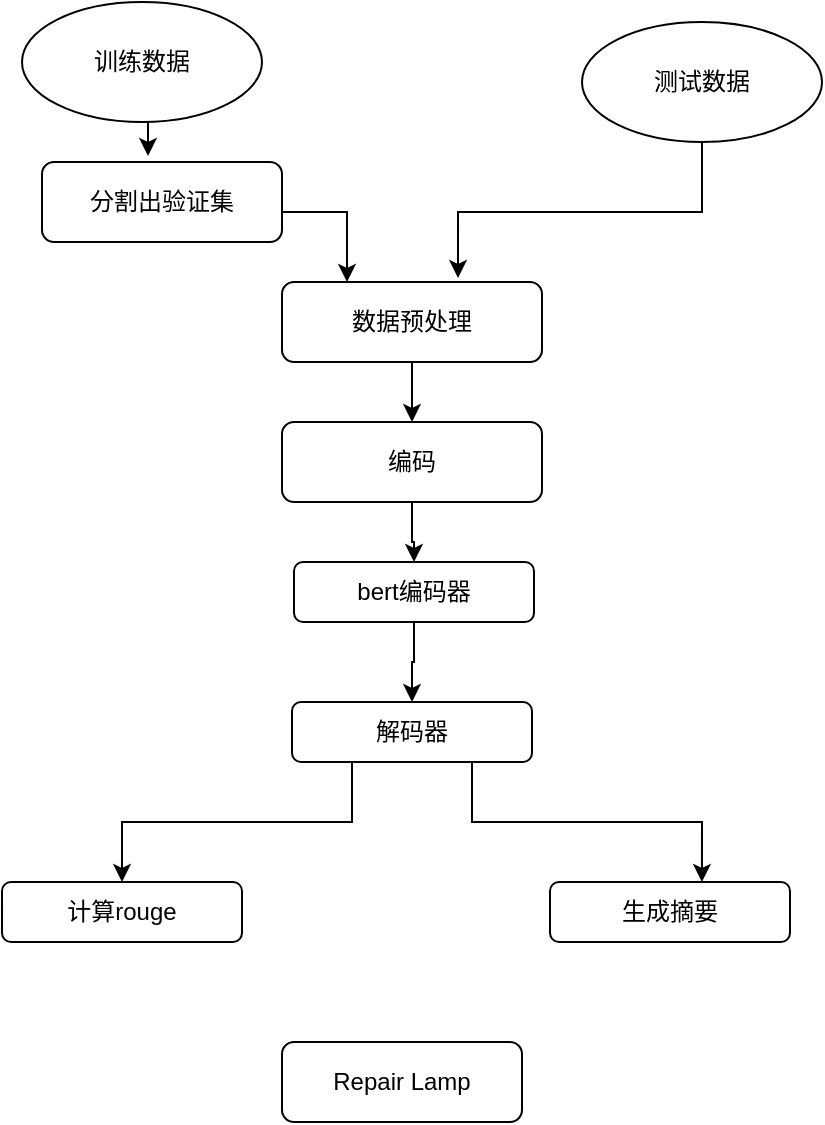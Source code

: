 <mxfile version="14.4.4" type="github">
  <diagram id="C5RBs43oDa-KdzZeNtuy" name="Page-1">
    <mxGraphModel dx="782" dy="469" grid="1" gridSize="10" guides="1" tooltips="1" connect="1" arrows="1" fold="1" page="1" pageScale="1" pageWidth="827" pageHeight="1169" math="0" shadow="0">
      <root>
        <mxCell id="WIyWlLk6GJQsqaUBKTNV-0" />
        <mxCell id="WIyWlLk6GJQsqaUBKTNV-1" parent="WIyWlLk6GJQsqaUBKTNV-0" />
        <mxCell id="WIyWlLk6GJQsqaUBKTNV-11" value="Repair Lamp" style="rounded=1;whiteSpace=wrap;html=1;fontSize=12;glass=0;strokeWidth=1;shadow=0;" parent="WIyWlLk6GJQsqaUBKTNV-1" vertex="1">
          <mxGeometry x="160" y="530" width="120" height="40" as="geometry" />
        </mxCell>
        <mxCell id="DDvuV-vKYEO2AlbZwFwp-10" value="" style="edgeStyle=orthogonalEdgeStyle;rounded=0;orthogonalLoop=1;jettySize=auto;html=1;" edge="1" parent="WIyWlLk6GJQsqaUBKTNV-1" source="DDvuV-vKYEO2AlbZwFwp-2" target="DDvuV-vKYEO2AlbZwFwp-8">
          <mxGeometry relative="1" as="geometry">
            <Array as="points">
              <mxPoint x="225" y="210" />
              <mxPoint x="225" y="210" />
            </Array>
          </mxGeometry>
        </mxCell>
        <mxCell id="DDvuV-vKYEO2AlbZwFwp-2" value="数据预处理" style="rounded=1;whiteSpace=wrap;html=1;" vertex="1" parent="WIyWlLk6GJQsqaUBKTNV-1">
          <mxGeometry x="160" y="150" width="130" height="40" as="geometry" />
        </mxCell>
        <mxCell id="DDvuV-vKYEO2AlbZwFwp-6" style="edgeStyle=orthogonalEdgeStyle;rounded=0;orthogonalLoop=1;jettySize=auto;html=1;entryX=0.25;entryY=0;entryDx=0;entryDy=0;exitX=0.5;exitY=1;exitDx=0;exitDy=0;" edge="1" parent="WIyWlLk6GJQsqaUBKTNV-1" source="DDvuV-vKYEO2AlbZwFwp-17" target="DDvuV-vKYEO2AlbZwFwp-2">
          <mxGeometry relative="1" as="geometry">
            <mxPoint x="160" y="70" as="sourcePoint" />
            <Array as="points">
              <mxPoint x="90" y="115" />
              <mxPoint x="193" y="115" />
            </Array>
          </mxGeometry>
        </mxCell>
        <mxCell id="DDvuV-vKYEO2AlbZwFwp-20" style="edgeStyle=orthogonalEdgeStyle;rounded=0;orthogonalLoop=1;jettySize=auto;html=1;exitX=0.5;exitY=1;exitDx=0;exitDy=0;" edge="1" parent="WIyWlLk6GJQsqaUBKTNV-1" source="DDvuV-vKYEO2AlbZwFwp-4">
          <mxGeometry relative="1" as="geometry">
            <mxPoint x="93" y="87" as="targetPoint" />
          </mxGeometry>
        </mxCell>
        <mxCell id="DDvuV-vKYEO2AlbZwFwp-4" value="&lt;font style=&quot;vertical-align: inherit&quot;&gt;&lt;font style=&quot;vertical-align: inherit&quot;&gt;训练数据&lt;/font&gt;&lt;/font&gt;" style="ellipse;whiteSpace=wrap;html=1;" vertex="1" parent="WIyWlLk6GJQsqaUBKTNV-1">
          <mxGeometry x="30" y="10" width="120" height="60" as="geometry" />
        </mxCell>
        <mxCell id="DDvuV-vKYEO2AlbZwFwp-7" style="edgeStyle=orthogonalEdgeStyle;rounded=0;orthogonalLoop=1;jettySize=auto;html=1;exitX=0.5;exitY=1;exitDx=0;exitDy=0;entryX=0.677;entryY=-0.05;entryDx=0;entryDy=0;entryPerimeter=0;" edge="1" parent="WIyWlLk6GJQsqaUBKTNV-1" source="DDvuV-vKYEO2AlbZwFwp-5" target="DDvuV-vKYEO2AlbZwFwp-2">
          <mxGeometry relative="1" as="geometry" />
        </mxCell>
        <mxCell id="DDvuV-vKYEO2AlbZwFwp-5" value="&lt;font style=&quot;vertical-align: inherit&quot;&gt;&lt;font style=&quot;vertical-align: inherit&quot;&gt;测试数据&lt;/font&gt;&lt;/font&gt;" style="ellipse;whiteSpace=wrap;html=1;" vertex="1" parent="WIyWlLk6GJQsqaUBKTNV-1">
          <mxGeometry x="310" y="20" width="120" height="60" as="geometry" />
        </mxCell>
        <mxCell id="DDvuV-vKYEO2AlbZwFwp-13" style="edgeStyle=orthogonalEdgeStyle;rounded=0;orthogonalLoop=1;jettySize=auto;html=1;exitX=0.5;exitY=1;exitDx=0;exitDy=0;" edge="1" parent="WIyWlLk6GJQsqaUBKTNV-1" source="DDvuV-vKYEO2AlbZwFwp-8" target="DDvuV-vKYEO2AlbZwFwp-11">
          <mxGeometry relative="1" as="geometry" />
        </mxCell>
        <mxCell id="DDvuV-vKYEO2AlbZwFwp-8" value="编码" style="rounded=1;whiteSpace=wrap;html=1;" vertex="1" parent="WIyWlLk6GJQsqaUBKTNV-1">
          <mxGeometry x="160" y="220" width="130" height="40" as="geometry" />
        </mxCell>
        <mxCell id="DDvuV-vKYEO2AlbZwFwp-15" style="edgeStyle=orthogonalEdgeStyle;rounded=0;orthogonalLoop=1;jettySize=auto;html=1;exitX=0.5;exitY=1;exitDx=0;exitDy=0;" edge="1" parent="WIyWlLk6GJQsqaUBKTNV-1" source="DDvuV-vKYEO2AlbZwFwp-11" target="DDvuV-vKYEO2AlbZwFwp-14">
          <mxGeometry relative="1" as="geometry" />
        </mxCell>
        <mxCell id="DDvuV-vKYEO2AlbZwFwp-11" value="bert编码器" style="rounded=1;whiteSpace=wrap;html=1;" vertex="1" parent="WIyWlLk6GJQsqaUBKTNV-1">
          <mxGeometry x="166" y="290" width="120" height="30" as="geometry" />
        </mxCell>
        <mxCell id="DDvuV-vKYEO2AlbZwFwp-23" style="edgeStyle=orthogonalEdgeStyle;rounded=0;orthogonalLoop=1;jettySize=auto;html=1;exitX=0.25;exitY=1;exitDx=0;exitDy=0;entryX=0.5;entryY=0;entryDx=0;entryDy=0;" edge="1" parent="WIyWlLk6GJQsqaUBKTNV-1" source="DDvuV-vKYEO2AlbZwFwp-14" target="DDvuV-vKYEO2AlbZwFwp-16">
          <mxGeometry relative="1" as="geometry" />
        </mxCell>
        <mxCell id="DDvuV-vKYEO2AlbZwFwp-24" style="edgeStyle=orthogonalEdgeStyle;rounded=0;orthogonalLoop=1;jettySize=auto;html=1;exitX=0.75;exitY=1;exitDx=0;exitDy=0;entryX=0.633;entryY=0;entryDx=0;entryDy=0;entryPerimeter=0;" edge="1" parent="WIyWlLk6GJQsqaUBKTNV-1" source="DDvuV-vKYEO2AlbZwFwp-14" target="DDvuV-vKYEO2AlbZwFwp-22">
          <mxGeometry relative="1" as="geometry" />
        </mxCell>
        <mxCell id="DDvuV-vKYEO2AlbZwFwp-14" value="解码器" style="rounded=1;whiteSpace=wrap;html=1;" vertex="1" parent="WIyWlLk6GJQsqaUBKTNV-1">
          <mxGeometry x="165" y="360" width="120" height="30" as="geometry" />
        </mxCell>
        <mxCell id="DDvuV-vKYEO2AlbZwFwp-16" value="计算rouge" style="rounded=1;whiteSpace=wrap;html=1;" vertex="1" parent="WIyWlLk6GJQsqaUBKTNV-1">
          <mxGeometry x="20" y="450" width="120" height="30" as="geometry" />
        </mxCell>
        <mxCell id="DDvuV-vKYEO2AlbZwFwp-17" value="分割出验证集" style="rounded=1;whiteSpace=wrap;html=1;" vertex="1" parent="WIyWlLk6GJQsqaUBKTNV-1">
          <mxGeometry x="40" y="90" width="120" height="40" as="geometry" />
        </mxCell>
        <mxCell id="DDvuV-vKYEO2AlbZwFwp-22" value="生成摘要" style="rounded=1;whiteSpace=wrap;html=1;" vertex="1" parent="WIyWlLk6GJQsqaUBKTNV-1">
          <mxGeometry x="294" y="450" width="120" height="30" as="geometry" />
        </mxCell>
      </root>
    </mxGraphModel>
  </diagram>
</mxfile>
